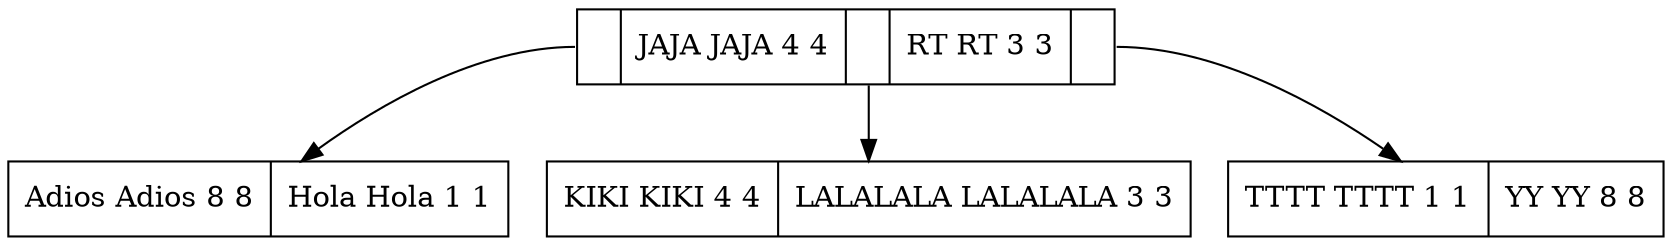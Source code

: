digraph G {
node[shape=record]
		//Agregar Nodos Rama
R0x1c36d332b50[label="<C1>|JAJA
 JAJA
 4
 4|<C2>|RT
 RT
 3
 3|<C3>"];
R0x1c36d332a70[label="Adios
 Adios
 8
 8|Hola
 Hola
 1
 1"];
R0x1c36d332df0[label="KIKI
 KIKI
 4
 4|LALALALA
 LALALALA
 3
 3"];
R0x1c36d332f40[label="TTTT
 TTTT
 1
 1|YY
 YY
 8
 8"];
		//Agregar conexiones
R0x1c36d332b50:C1->R0x1c36d332a70;
R0x1c36d332b50:C2->R0x1c36d332df0;
R0x1c36d332b50:C3->R0x1c36d332f40;
}